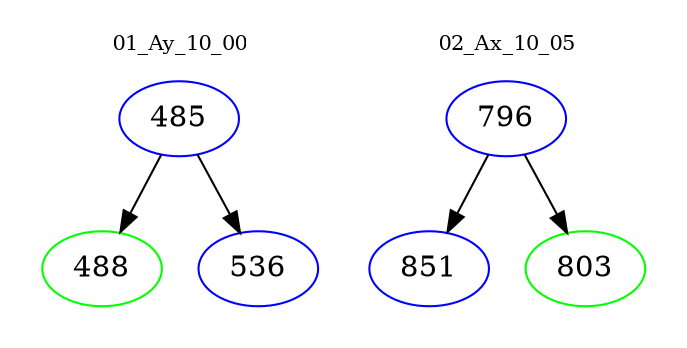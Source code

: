 digraph{
subgraph cluster_0 {
color = white
label = "01_Ay_10_00";
fontsize=10;
T0_485 [label="485", color="blue"]
T0_485 -> T0_488 [color="black"]
T0_488 [label="488", color="green"]
T0_485 -> T0_536 [color="black"]
T0_536 [label="536", color="blue"]
}
subgraph cluster_1 {
color = white
label = "02_Ax_10_05";
fontsize=10;
T1_796 [label="796", color="blue"]
T1_796 -> T1_851 [color="black"]
T1_851 [label="851", color="blue"]
T1_796 -> T1_803 [color="black"]
T1_803 [label="803", color="green"]
}
}
